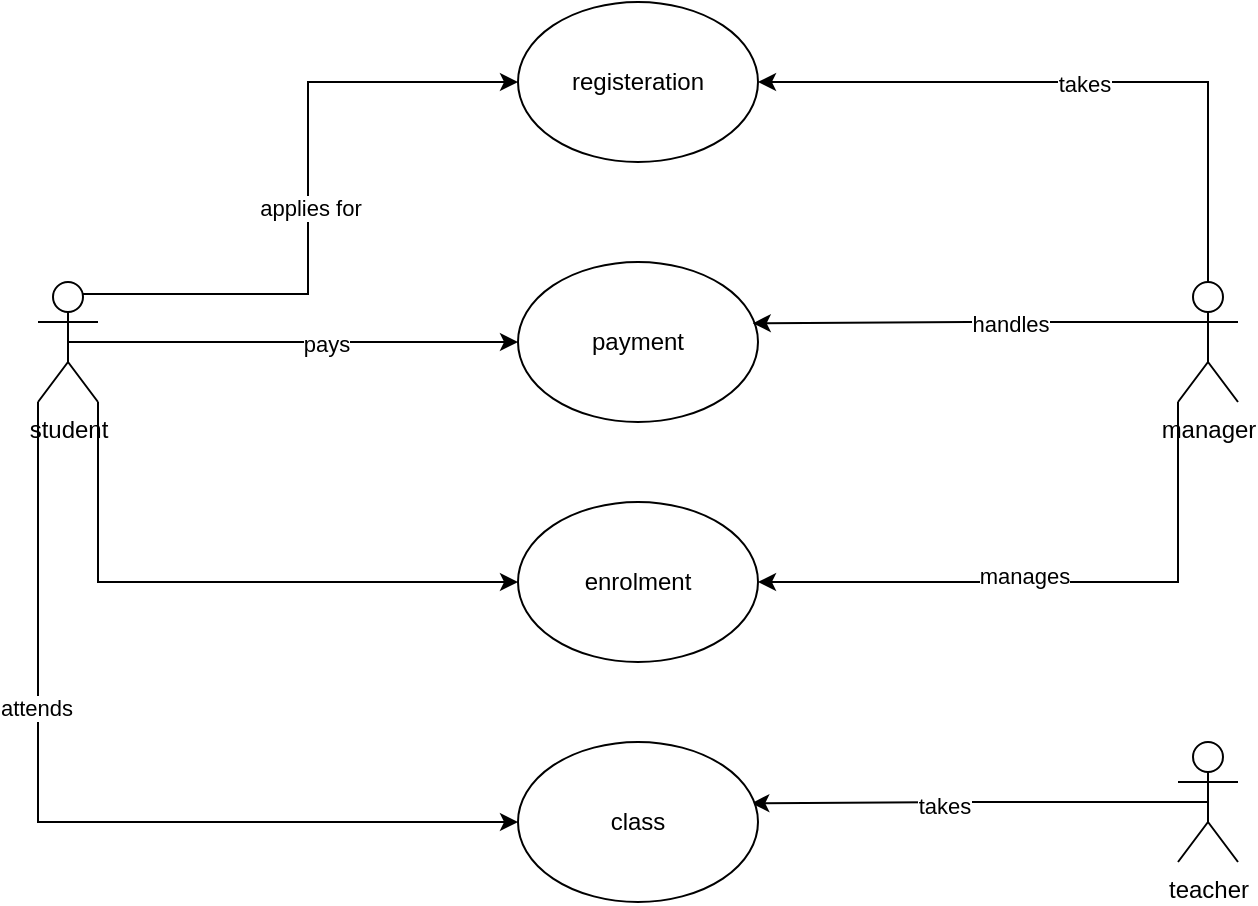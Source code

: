 <mxfile version="16.5.4" type="github">
  <diagram id="Vu5R6pC6Jvy1ZkNgAaAU" name="Page-1">
    <mxGraphModel dx="978" dy="585" grid="1" gridSize="10" guides="1" tooltips="1" connect="1" arrows="1" fold="1" page="0" pageScale="1" pageWidth="850" pageHeight="1100" math="0" shadow="0">
      <root>
        <mxCell id="0" />
        <mxCell id="1" parent="0" />
        <mxCell id="S3MR4VPSBNqxNv_QlI8S-1" value="registeration" style="ellipse;whiteSpace=wrap;html=1;" vertex="1" parent="1">
          <mxGeometry x="340" y="70" width="120" height="80" as="geometry" />
        </mxCell>
        <mxCell id="S3MR4VPSBNqxNv_QlI8S-2" value="payment" style="ellipse;whiteSpace=wrap;html=1;" vertex="1" parent="1">
          <mxGeometry x="340" y="200" width="120" height="80" as="geometry" />
        </mxCell>
        <mxCell id="S3MR4VPSBNqxNv_QlI8S-3" value="enrolment" style="ellipse;whiteSpace=wrap;html=1;" vertex="1" parent="1">
          <mxGeometry x="340" y="320" width="120" height="80" as="geometry" />
        </mxCell>
        <mxCell id="S3MR4VPSBNqxNv_QlI8S-7" style="edgeStyle=orthogonalEdgeStyle;rounded=0;orthogonalLoop=1;jettySize=auto;html=1;exitX=0.75;exitY=0.1;exitDx=0;exitDy=0;exitPerimeter=0;entryX=0;entryY=0.5;entryDx=0;entryDy=0;" edge="1" parent="1" source="S3MR4VPSBNqxNv_QlI8S-4" target="S3MR4VPSBNqxNv_QlI8S-1">
          <mxGeometry relative="1" as="geometry" />
        </mxCell>
        <mxCell id="S3MR4VPSBNqxNv_QlI8S-15" value="applies for" style="edgeLabel;html=1;align=center;verticalAlign=middle;resizable=0;points=[];" vertex="1" connectable="0" parent="S3MR4VPSBNqxNv_QlI8S-7">
          <mxGeometry x="-0.037" y="-1" relative="1" as="geometry">
            <mxPoint as="offset" />
          </mxGeometry>
        </mxCell>
        <mxCell id="S3MR4VPSBNqxNv_QlI8S-8" style="edgeStyle=orthogonalEdgeStyle;rounded=0;orthogonalLoop=1;jettySize=auto;html=1;exitX=0.5;exitY=0.5;exitDx=0;exitDy=0;exitPerimeter=0;entryX=0;entryY=0.5;entryDx=0;entryDy=0;" edge="1" parent="1" source="S3MR4VPSBNqxNv_QlI8S-4" target="S3MR4VPSBNqxNv_QlI8S-2">
          <mxGeometry relative="1" as="geometry" />
        </mxCell>
        <mxCell id="S3MR4VPSBNqxNv_QlI8S-16" value="pays" style="edgeLabel;html=1;align=center;verticalAlign=middle;resizable=0;points=[];" vertex="1" connectable="0" parent="S3MR4VPSBNqxNv_QlI8S-8">
          <mxGeometry x="0.144" y="-1" relative="1" as="geometry">
            <mxPoint as="offset" />
          </mxGeometry>
        </mxCell>
        <mxCell id="S3MR4VPSBNqxNv_QlI8S-9" style="edgeStyle=orthogonalEdgeStyle;rounded=0;orthogonalLoop=1;jettySize=auto;html=1;exitX=1;exitY=1;exitDx=0;exitDy=0;exitPerimeter=0;entryX=0;entryY=0.5;entryDx=0;entryDy=0;" edge="1" parent="1" source="S3MR4VPSBNqxNv_QlI8S-4" target="S3MR4VPSBNqxNv_QlI8S-3">
          <mxGeometry relative="1" as="geometry" />
        </mxCell>
        <mxCell id="S3MR4VPSBNqxNv_QlI8S-22" style="edgeStyle=orthogonalEdgeStyle;rounded=0;orthogonalLoop=1;jettySize=auto;html=1;exitX=0;exitY=1;exitDx=0;exitDy=0;exitPerimeter=0;entryX=0;entryY=0.5;entryDx=0;entryDy=0;" edge="1" parent="1" source="S3MR4VPSBNqxNv_QlI8S-4" target="S3MR4VPSBNqxNv_QlI8S-21">
          <mxGeometry relative="1" as="geometry" />
        </mxCell>
        <mxCell id="S3MR4VPSBNqxNv_QlI8S-23" value="attends" style="edgeLabel;html=1;align=center;verticalAlign=middle;resizable=0;points=[];" vertex="1" connectable="0" parent="S3MR4VPSBNqxNv_QlI8S-22">
          <mxGeometry x="-0.319" y="-1" relative="1" as="geometry">
            <mxPoint as="offset" />
          </mxGeometry>
        </mxCell>
        <mxCell id="S3MR4VPSBNqxNv_QlI8S-4" value="student" style="shape=umlActor;verticalLabelPosition=bottom;verticalAlign=top;html=1;outlineConnect=0;" vertex="1" parent="1">
          <mxGeometry x="100" y="210" width="30" height="60" as="geometry" />
        </mxCell>
        <mxCell id="S3MR4VPSBNqxNv_QlI8S-10" style="edgeStyle=orthogonalEdgeStyle;rounded=0;orthogonalLoop=1;jettySize=auto;html=1;exitX=0.5;exitY=0;exitDx=0;exitDy=0;exitPerimeter=0;entryX=1;entryY=0.5;entryDx=0;entryDy=0;" edge="1" parent="1" source="S3MR4VPSBNqxNv_QlI8S-5" target="S3MR4VPSBNqxNv_QlI8S-1">
          <mxGeometry relative="1" as="geometry" />
        </mxCell>
        <mxCell id="S3MR4VPSBNqxNv_QlI8S-17" value="takes" style="edgeLabel;html=1;align=center;verticalAlign=middle;resizable=0;points=[];" vertex="1" connectable="0" parent="S3MR4VPSBNqxNv_QlI8S-10">
          <mxGeometry x="-0.001" y="1" relative="1" as="geometry">
            <mxPoint as="offset" />
          </mxGeometry>
        </mxCell>
        <mxCell id="S3MR4VPSBNqxNv_QlI8S-11" style="edgeStyle=orthogonalEdgeStyle;rounded=0;orthogonalLoop=1;jettySize=auto;html=1;exitX=0;exitY=0.333;exitDx=0;exitDy=0;exitPerimeter=0;entryX=0.978;entryY=0.383;entryDx=0;entryDy=0;entryPerimeter=0;" edge="1" parent="1" source="S3MR4VPSBNqxNv_QlI8S-5" target="S3MR4VPSBNqxNv_QlI8S-2">
          <mxGeometry relative="1" as="geometry" />
        </mxCell>
        <mxCell id="S3MR4VPSBNqxNv_QlI8S-18" value="handles" style="edgeLabel;html=1;align=center;verticalAlign=middle;resizable=0;points=[];" vertex="1" connectable="0" parent="S3MR4VPSBNqxNv_QlI8S-11">
          <mxGeometry x="-0.209" y="1" relative="1" as="geometry">
            <mxPoint as="offset" />
          </mxGeometry>
        </mxCell>
        <mxCell id="S3MR4VPSBNqxNv_QlI8S-12" style="edgeStyle=orthogonalEdgeStyle;rounded=0;orthogonalLoop=1;jettySize=auto;html=1;exitX=0;exitY=1;exitDx=0;exitDy=0;exitPerimeter=0;entryX=1;entryY=0.5;entryDx=0;entryDy=0;" edge="1" parent="1" source="S3MR4VPSBNqxNv_QlI8S-5" target="S3MR4VPSBNqxNv_QlI8S-3">
          <mxGeometry relative="1" as="geometry" />
        </mxCell>
        <mxCell id="S3MR4VPSBNqxNv_QlI8S-19" value="manages" style="edgeLabel;html=1;align=center;verticalAlign=middle;resizable=0;points=[];" vertex="1" connectable="0" parent="S3MR4VPSBNqxNv_QlI8S-12">
          <mxGeometry x="0.116" y="-3" relative="1" as="geometry">
            <mxPoint as="offset" />
          </mxGeometry>
        </mxCell>
        <mxCell id="S3MR4VPSBNqxNv_QlI8S-5" value="manager" style="shape=umlActor;verticalLabelPosition=bottom;verticalAlign=top;html=1;outlineConnect=0;" vertex="1" parent="1">
          <mxGeometry x="670" y="210" width="30" height="60" as="geometry" />
        </mxCell>
        <mxCell id="S3MR4VPSBNqxNv_QlI8S-25" style="edgeStyle=orthogonalEdgeStyle;rounded=0;orthogonalLoop=1;jettySize=auto;html=1;exitX=0.5;exitY=0.5;exitDx=0;exitDy=0;exitPerimeter=0;entryX=0.972;entryY=0.383;entryDx=0;entryDy=0;entryPerimeter=0;" edge="1" parent="1" source="S3MR4VPSBNqxNv_QlI8S-20" target="S3MR4VPSBNqxNv_QlI8S-21">
          <mxGeometry relative="1" as="geometry" />
        </mxCell>
        <mxCell id="S3MR4VPSBNqxNv_QlI8S-26" value="takes" style="edgeLabel;html=1;align=center;verticalAlign=middle;resizable=0;points=[];" vertex="1" connectable="0" parent="S3MR4VPSBNqxNv_QlI8S-25">
          <mxGeometry x="0.161" y="1" relative="1" as="geometry">
            <mxPoint as="offset" />
          </mxGeometry>
        </mxCell>
        <mxCell id="S3MR4VPSBNqxNv_QlI8S-20" value="teacher" style="shape=umlActor;verticalLabelPosition=bottom;verticalAlign=top;html=1;outlineConnect=0;" vertex="1" parent="1">
          <mxGeometry x="670" y="440" width="30" height="60" as="geometry" />
        </mxCell>
        <mxCell id="S3MR4VPSBNqxNv_QlI8S-21" value="class" style="ellipse;whiteSpace=wrap;html=1;" vertex="1" parent="1">
          <mxGeometry x="340" y="440" width="120" height="80" as="geometry" />
        </mxCell>
      </root>
    </mxGraphModel>
  </diagram>
</mxfile>
